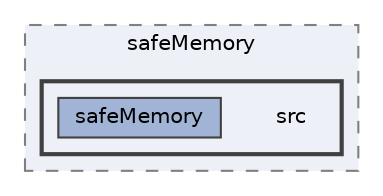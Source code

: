 digraph "src"
{
 // LATEX_PDF_SIZE
  bgcolor="transparent";
  edge [fontname=Helvetica,fontsize=10,labelfontname=Helvetica,labelfontsize=10];
  node [fontname=Helvetica,fontsize=10,shape=box,height=0.2,width=0.4];
  compound=true
  subgraph clusterdir_80e522082ad10ede9dbbee3b4faeb60d {
    graph [ bgcolor="#edf0f7", pencolor="grey50", label="safeMemory", fontname=Helvetica,fontsize=10 style="filled,dashed", URL="dir_80e522082ad10ede9dbbee3b4faeb60d.html",tooltip=""]
  subgraph clusterdir_2ef63f8fbf46693fa0ed3faf52be64c2 {
    graph [ bgcolor="#edf0f7", pencolor="grey25", label="", fontname=Helvetica,fontsize=10 style="filled,bold", URL="dir_2ef63f8fbf46693fa0ed3faf52be64c2.html",tooltip=""]
    dir_2ef63f8fbf46693fa0ed3faf52be64c2 [shape=plaintext, label="src"];
  dir_f5cbf907badd58da7f249d718ae3fe68 [label="safeMemory", fillcolor="#a2b4d6", color="grey25", style="filled", URL="dir_f5cbf907badd58da7f249d718ae3fe68.html",tooltip=""];
  }
  }
}
